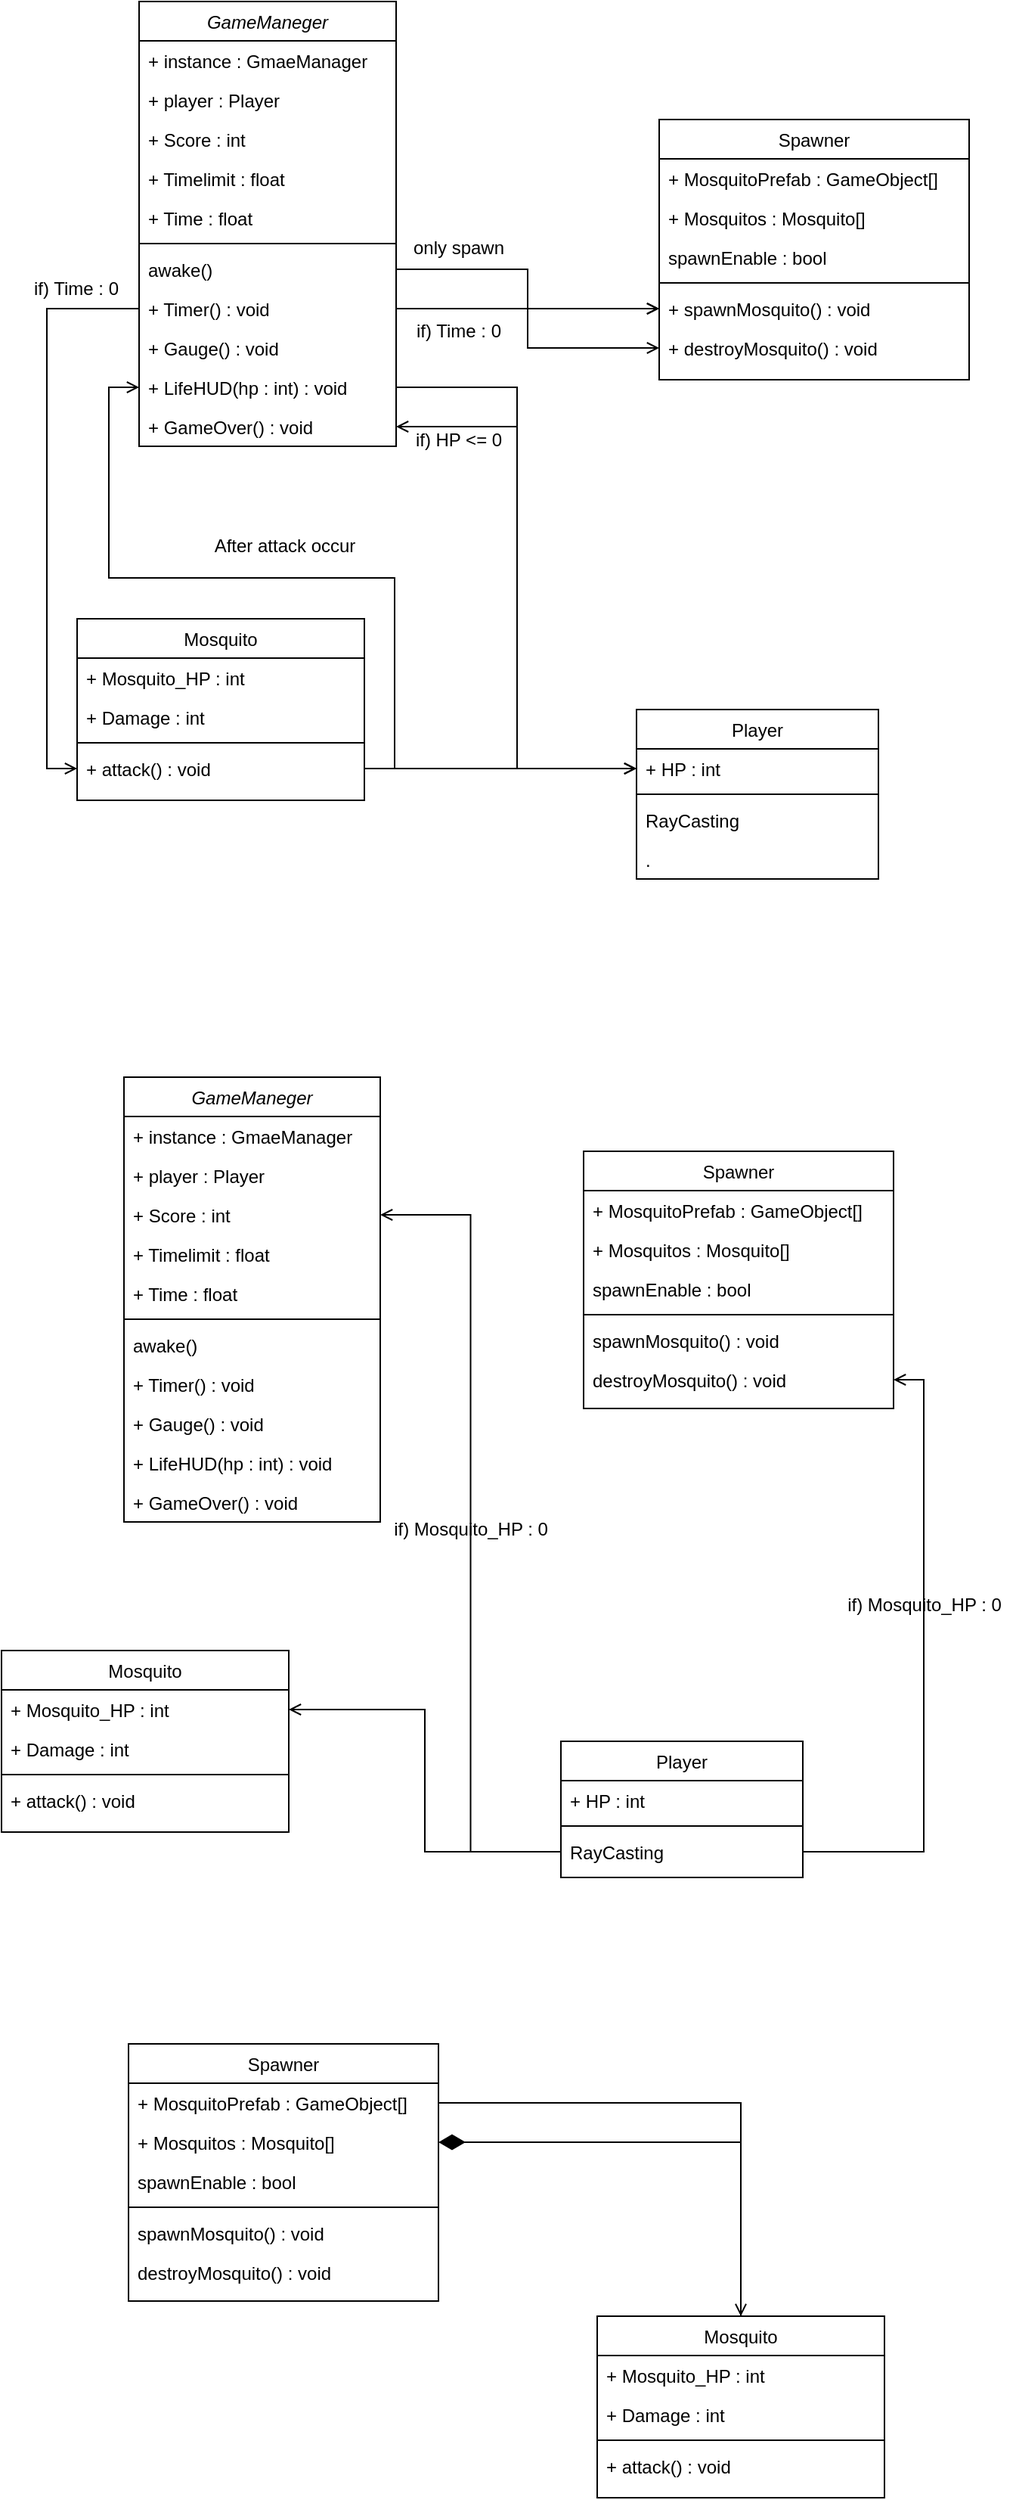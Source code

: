 <mxfile version="17.4.0" type="github"><diagram id="C5RBs43oDa-KdzZeNtuy" name="Page-1"><mxGraphModel dx="1422" dy="762" grid="1" gridSize="10" guides="1" tooltips="1" connect="1" arrows="1" fold="1" page="1" pageScale="1" pageWidth="827" pageHeight="1169" math="0" shadow="0"><root><mxCell id="WIyWlLk6GJQsqaUBKTNV-0"/><mxCell id="WIyWlLk6GJQsqaUBKTNV-1" parent="WIyWlLk6GJQsqaUBKTNV-0"/><mxCell id="zkfFHV4jXpPFQw0GAbJ--0" value="GameManeger" style="swimlane;fontStyle=2;align=center;verticalAlign=top;childLayout=stackLayout;horizontal=1;startSize=26;horizontalStack=0;resizeParent=1;resizeLast=0;collapsible=1;marginBottom=0;rounded=0;shadow=0;strokeWidth=1;" parent="WIyWlLk6GJQsqaUBKTNV-1" vertex="1"><mxGeometry x="170" y="30" width="170" height="294" as="geometry"><mxRectangle x="230" y="140" width="160" height="26" as="alternateBounds"/></mxGeometry></mxCell><mxCell id="zkfFHV4jXpPFQw0GAbJ--2" value="+ instance : GmaeManager" style="text;align=left;verticalAlign=top;spacingLeft=4;spacingRight=4;overflow=hidden;rotatable=0;points=[[0,0.5],[1,0.5]];portConstraint=eastwest;rounded=0;shadow=0;html=0;" parent="zkfFHV4jXpPFQw0GAbJ--0" vertex="1"><mxGeometry y="26" width="170" height="26" as="geometry"/></mxCell><mxCell id="zkfFHV4jXpPFQw0GAbJ--1" value="+ player : Player" style="text;align=left;verticalAlign=top;spacingLeft=4;spacingRight=4;overflow=hidden;rotatable=0;points=[[0,0.5],[1,0.5]];portConstraint=eastwest;" parent="zkfFHV4jXpPFQw0GAbJ--0" vertex="1"><mxGeometry y="52" width="170" height="26" as="geometry"/></mxCell><mxCell id="MOLbFyq7dGUoUQfIGK3o-103" value="+ Score : int " style="text;align=left;verticalAlign=top;spacingLeft=4;spacingRight=4;overflow=hidden;rotatable=0;points=[[0,0.5],[1,0.5]];portConstraint=eastwest;rounded=0;shadow=0;html=0;" parent="zkfFHV4jXpPFQw0GAbJ--0" vertex="1"><mxGeometry y="78" width="170" height="26" as="geometry"/></mxCell><mxCell id="zkfFHV4jXpPFQw0GAbJ--3" value="+ Timelimit : float" style="text;align=left;verticalAlign=top;spacingLeft=4;spacingRight=4;overflow=hidden;rotatable=0;points=[[0,0.5],[1,0.5]];portConstraint=eastwest;rounded=0;shadow=0;html=0;" parent="zkfFHV4jXpPFQw0GAbJ--0" vertex="1"><mxGeometry y="104" width="170" height="26" as="geometry"/></mxCell><mxCell id="MOLbFyq7dGUoUQfIGK3o-41" value="+ Time : float" style="text;align=left;verticalAlign=top;spacingLeft=4;spacingRight=4;overflow=hidden;rotatable=0;points=[[0,0.5],[1,0.5]];portConstraint=eastwest;rounded=0;shadow=0;html=0;" parent="zkfFHV4jXpPFQw0GAbJ--0" vertex="1"><mxGeometry y="130" width="170" height="26" as="geometry"/></mxCell><mxCell id="zkfFHV4jXpPFQw0GAbJ--4" value="" style="line;html=1;strokeWidth=1;align=left;verticalAlign=middle;spacingTop=-1;spacingLeft=3;spacingRight=3;rotatable=0;labelPosition=right;points=[];portConstraint=eastwest;" parent="zkfFHV4jXpPFQw0GAbJ--0" vertex="1"><mxGeometry y="156" width="170" height="8" as="geometry"/></mxCell><mxCell id="zkfFHV4jXpPFQw0GAbJ--5" value="awake() &#10;" style="text;align=left;verticalAlign=top;spacingLeft=4;spacingRight=4;overflow=hidden;rotatable=0;points=[[0,0.5],[1,0.5]];portConstraint=eastwest;" parent="zkfFHV4jXpPFQw0GAbJ--0" vertex="1"><mxGeometry y="164" width="170" height="26" as="geometry"/></mxCell><mxCell id="MOLbFyq7dGUoUQfIGK3o-20" value="+ Timer() : void" style="text;align=left;verticalAlign=top;spacingLeft=4;spacingRight=4;overflow=hidden;rotatable=0;points=[[0,0.5],[1,0.5]];portConstraint=eastwest;" parent="zkfFHV4jXpPFQw0GAbJ--0" vertex="1"><mxGeometry y="190" width="170" height="26" as="geometry"/></mxCell><mxCell id="MOLbFyq7dGUoUQfIGK3o-21" value="+ Gauge() : void" style="text;align=left;verticalAlign=top;spacingLeft=4;spacingRight=4;overflow=hidden;rotatable=0;points=[[0,0.5],[1,0.5]];portConstraint=eastwest;" parent="zkfFHV4jXpPFQw0GAbJ--0" vertex="1"><mxGeometry y="216" width="170" height="26" as="geometry"/></mxCell><mxCell id="MOLbFyq7dGUoUQfIGK3o-27" value="+ LifeHUD(hp : int) : void" style="text;align=left;verticalAlign=top;spacingLeft=4;spacingRight=4;overflow=hidden;rotatable=0;points=[[0,0.5],[1,0.5]];portConstraint=eastwest;" parent="zkfFHV4jXpPFQw0GAbJ--0" vertex="1"><mxGeometry y="242" width="170" height="26" as="geometry"/></mxCell><mxCell id="v73zAjJvmmrfz6vo2kGA-1" value="+ GameOver() : void" style="text;align=left;verticalAlign=top;spacingLeft=4;spacingRight=4;overflow=hidden;rotatable=0;points=[[0,0.5],[1,0.5]];portConstraint=eastwest;" parent="zkfFHV4jXpPFQw0GAbJ--0" vertex="1"><mxGeometry y="268" width="170" height="26" as="geometry"/></mxCell><mxCell id="zkfFHV4jXpPFQw0GAbJ--6" value="Player" style="swimlane;fontStyle=0;align=center;verticalAlign=top;childLayout=stackLayout;horizontal=1;startSize=26;horizontalStack=0;resizeParent=1;resizeLast=0;collapsible=1;marginBottom=0;rounded=0;shadow=0;strokeWidth=1;" parent="WIyWlLk6GJQsqaUBKTNV-1" vertex="1"><mxGeometry x="499" y="498" width="160" height="112" as="geometry"><mxRectangle x="130" y="380" width="160" height="26" as="alternateBounds"/></mxGeometry></mxCell><mxCell id="zkfFHV4jXpPFQw0GAbJ--7" value="+ HP : int" style="text;align=left;verticalAlign=top;spacingLeft=4;spacingRight=4;overflow=hidden;rotatable=0;points=[[0,0.5],[1,0.5]];portConstraint=eastwest;" parent="zkfFHV4jXpPFQw0GAbJ--6" vertex="1"><mxGeometry y="26" width="160" height="26" as="geometry"/></mxCell><mxCell id="zkfFHV4jXpPFQw0GAbJ--9" value="" style="line;html=1;strokeWidth=1;align=left;verticalAlign=middle;spacingTop=-1;spacingLeft=3;spacingRight=3;rotatable=0;labelPosition=right;points=[];portConstraint=eastwest;" parent="zkfFHV4jXpPFQw0GAbJ--6" vertex="1"><mxGeometry y="52" width="160" height="8" as="geometry"/></mxCell><mxCell id="zkfFHV4jXpPFQw0GAbJ--11" value="RayCasting" style="text;align=left;verticalAlign=top;spacingLeft=4;spacingRight=4;overflow=hidden;rotatable=0;points=[[0,0.5],[1,0.5]];portConstraint=eastwest;" parent="zkfFHV4jXpPFQw0GAbJ--6" vertex="1"><mxGeometry y="60" width="160" height="26" as="geometry"/></mxCell><mxCell id="MOLbFyq7dGUoUQfIGK3o-51" value="." style="text;align=left;verticalAlign=top;spacingLeft=4;spacingRight=4;overflow=hidden;rotatable=0;points=[[0,0.5],[1,0.5]];portConstraint=eastwest;" parent="zkfFHV4jXpPFQw0GAbJ--6" vertex="1"><mxGeometry y="86" width="160" height="26" as="geometry"/></mxCell><mxCell id="zkfFHV4jXpPFQw0GAbJ--13" value="Mosquito" style="swimlane;fontStyle=0;align=center;verticalAlign=top;childLayout=stackLayout;horizontal=1;startSize=26;horizontalStack=0;resizeParent=1;resizeLast=0;collapsible=1;marginBottom=0;rounded=0;shadow=0;strokeWidth=1;" parent="WIyWlLk6GJQsqaUBKTNV-1" vertex="1"><mxGeometry x="129" y="438" width="190" height="120" as="geometry"><mxRectangle x="340" y="380" width="170" height="26" as="alternateBounds"/></mxGeometry></mxCell><mxCell id="zkfFHV4jXpPFQw0GAbJ--14" value="+ Mosquito_HP : int" style="text;align=left;verticalAlign=top;spacingLeft=4;spacingRight=4;overflow=hidden;rotatable=0;points=[[0,0.5],[1,0.5]];portConstraint=eastwest;" parent="zkfFHV4jXpPFQw0GAbJ--13" vertex="1"><mxGeometry y="26" width="190" height="26" as="geometry"/></mxCell><mxCell id="MOLbFyq7dGUoUQfIGK3o-10" value="+ Damage : int" style="text;align=left;verticalAlign=top;spacingLeft=4;spacingRight=4;overflow=hidden;rotatable=0;points=[[0,0.5],[1,0.5]];portConstraint=eastwest;" parent="zkfFHV4jXpPFQw0GAbJ--13" vertex="1"><mxGeometry y="52" width="190" height="26" as="geometry"/></mxCell><mxCell id="zkfFHV4jXpPFQw0GAbJ--15" value="" style="line;html=1;strokeWidth=1;align=left;verticalAlign=middle;spacingTop=-1;spacingLeft=3;spacingRight=3;rotatable=0;labelPosition=right;points=[];portConstraint=eastwest;" parent="zkfFHV4jXpPFQw0GAbJ--13" vertex="1"><mxGeometry y="78" width="190" height="8" as="geometry"/></mxCell><mxCell id="MOLbFyq7dGUoUQfIGK3o-15" value="+ attack() : void" style="text;align=left;verticalAlign=top;spacingLeft=4;spacingRight=4;overflow=hidden;rotatable=0;points=[[0,0.5],[1,0.5]];portConstraint=eastwest;" parent="zkfFHV4jXpPFQw0GAbJ--13" vertex="1"><mxGeometry y="86" width="190" height="26" as="geometry"/></mxCell><mxCell id="zkfFHV4jXpPFQw0GAbJ--17" value="Spawner" style="swimlane;fontStyle=0;align=center;verticalAlign=top;childLayout=stackLayout;horizontal=1;startSize=26;horizontalStack=0;resizeParent=1;resizeLast=0;collapsible=1;marginBottom=0;rounded=0;shadow=0;strokeWidth=1;" parent="WIyWlLk6GJQsqaUBKTNV-1" vertex="1"><mxGeometry x="514" y="108" width="205" height="172" as="geometry"><mxRectangle x="550" y="140" width="160" height="26" as="alternateBounds"/></mxGeometry></mxCell><mxCell id="MOLbFyq7dGUoUQfIGK3o-25" value="+ MosquitoPrefab : GameObject[]" style="text;align=left;verticalAlign=top;spacingLeft=4;spacingRight=4;overflow=hidden;rotatable=0;points=[[0,0.5],[1,0.5]];portConstraint=eastwest;rounded=0;shadow=0;html=0;" parent="zkfFHV4jXpPFQw0GAbJ--17" vertex="1"><mxGeometry y="26" width="205" height="26" as="geometry"/></mxCell><mxCell id="zkfFHV4jXpPFQw0GAbJ--18" value="+ Mosquitos : Mosquito[]" style="text;align=left;verticalAlign=top;spacingLeft=4;spacingRight=4;overflow=hidden;rotatable=0;points=[[0,0.5],[1,0.5]];portConstraint=eastwest;" parent="zkfFHV4jXpPFQw0GAbJ--17" vertex="1"><mxGeometry y="52" width="205" height="26" as="geometry"/></mxCell><mxCell id="zkfFHV4jXpPFQw0GAbJ--19" value="spawnEnable : bool" style="text;align=left;verticalAlign=top;spacingLeft=4;spacingRight=4;overflow=hidden;rotatable=0;points=[[0,0.5],[1,0.5]];portConstraint=eastwest;rounded=0;shadow=0;html=0;" parent="zkfFHV4jXpPFQw0GAbJ--17" vertex="1"><mxGeometry y="78" width="205" height="26" as="geometry"/></mxCell><mxCell id="zkfFHV4jXpPFQw0GAbJ--23" value="" style="line;html=1;strokeWidth=1;align=left;verticalAlign=middle;spacingTop=-1;spacingLeft=3;spacingRight=3;rotatable=0;labelPosition=right;points=[];portConstraint=eastwest;" parent="zkfFHV4jXpPFQw0GAbJ--17" vertex="1"><mxGeometry y="104" width="205" height="8" as="geometry"/></mxCell><mxCell id="zkfFHV4jXpPFQw0GAbJ--24" value="+ spawnMosquito() : void" style="text;align=left;verticalAlign=top;spacingLeft=4;spacingRight=4;overflow=hidden;rotatable=0;points=[[0,0.5],[1,0.5]];portConstraint=eastwest;" parent="zkfFHV4jXpPFQw0GAbJ--17" vertex="1"><mxGeometry y="112" width="205" height="26" as="geometry"/></mxCell><mxCell id="MOLbFyq7dGUoUQfIGK3o-24" value="+ destroyMosquito() : void" style="text;align=left;verticalAlign=top;spacingLeft=4;spacingRight=4;overflow=hidden;rotatable=0;points=[[0,0.5],[1,0.5]];portConstraint=eastwest;" parent="zkfFHV4jXpPFQw0GAbJ--17" vertex="1"><mxGeometry y="138" width="205" height="26" as="geometry"/></mxCell><mxCell id="MOLbFyq7dGUoUQfIGK3o-33" style="edgeStyle=orthogonalEdgeStyle;rounded=0;orthogonalLoop=1;jettySize=auto;html=1;entryX=0;entryY=0.5;entryDx=0;entryDy=0;endArrow=open;endFill=0;" parent="WIyWlLk6GJQsqaUBKTNV-1" source="MOLbFyq7dGUoUQfIGK3o-20" target="MOLbFyq7dGUoUQfIGK3o-15" edge="1"><mxGeometry relative="1" as="geometry"/></mxCell><mxCell id="MOLbFyq7dGUoUQfIGK3o-35" style="edgeStyle=orthogonalEdgeStyle;rounded=0;orthogonalLoop=1;jettySize=auto;html=1;entryX=0;entryY=0.5;entryDx=0;entryDy=0;endArrow=open;endFill=0;" parent="WIyWlLk6GJQsqaUBKTNV-1" source="MOLbFyq7dGUoUQfIGK3o-15" target="zkfFHV4jXpPFQw0GAbJ--7" edge="1"><mxGeometry relative="1" as="geometry"/></mxCell><mxCell id="MOLbFyq7dGUoUQfIGK3o-38" value="if) Time : 0" style="text;html=1;align=center;verticalAlign=middle;resizable=0;points=[];autosize=1;strokeColor=none;fillColor=none;" parent="WIyWlLk6GJQsqaUBKTNV-1" vertex="1"><mxGeometry x="93" y="210" width="70" height="20" as="geometry"/></mxCell><mxCell id="MOLbFyq7dGUoUQfIGK3o-40" style="edgeStyle=orthogonalEdgeStyle;rounded=0;orthogonalLoop=1;jettySize=auto;html=1;endArrow=open;endFill=0;" parent="WIyWlLk6GJQsqaUBKTNV-1" source="MOLbFyq7dGUoUQfIGK3o-27" target="zkfFHV4jXpPFQw0GAbJ--7" edge="1"><mxGeometry relative="1" as="geometry"><Array as="points"><mxPoint x="420" y="285"/><mxPoint x="420" y="537"/></Array></mxGeometry></mxCell><mxCell id="MOLbFyq7dGUoUQfIGK3o-42" style="edgeStyle=orthogonalEdgeStyle;rounded=0;orthogonalLoop=1;jettySize=auto;html=1;endArrow=open;endFill=0;" parent="WIyWlLk6GJQsqaUBKTNV-1" source="MOLbFyq7dGUoUQfIGK3o-20" target="zkfFHV4jXpPFQw0GAbJ--24" edge="1"><mxGeometry relative="1" as="geometry"/></mxCell><mxCell id="MOLbFyq7dGUoUQfIGK3o-43" value="if) Time : 0" style="text;html=1;align=center;verticalAlign=middle;resizable=0;points=[];autosize=1;strokeColor=none;fillColor=none;" parent="WIyWlLk6GJQsqaUBKTNV-1" vertex="1"><mxGeometry x="346" y="238" width="70" height="20" as="geometry"/></mxCell><mxCell id="MOLbFyq7dGUoUQfIGK3o-44" value="After attack occur" style="text;html=1;align=center;verticalAlign=middle;resizable=0;points=[];autosize=1;strokeColor=none;fillColor=none;" parent="WIyWlLk6GJQsqaUBKTNV-1" vertex="1"><mxGeometry x="210.5" y="380" width="110" height="20" as="geometry"/></mxCell><mxCell id="MOLbFyq7dGUoUQfIGK3o-46" style="edgeStyle=orthogonalEdgeStyle;rounded=0;orthogonalLoop=1;jettySize=auto;html=1;endArrow=open;endFill=0;" parent="WIyWlLk6GJQsqaUBKTNV-1" source="MOLbFyq7dGUoUQfIGK3o-15" target="MOLbFyq7dGUoUQfIGK3o-27" edge="1"><mxGeometry relative="1" as="geometry"/></mxCell><mxCell id="MOLbFyq7dGUoUQfIGK3o-55" value="GameManeger" style="swimlane;fontStyle=2;align=center;verticalAlign=top;childLayout=stackLayout;horizontal=1;startSize=26;horizontalStack=0;resizeParent=1;resizeLast=0;collapsible=1;marginBottom=0;rounded=0;shadow=0;strokeWidth=1;" parent="WIyWlLk6GJQsqaUBKTNV-1" vertex="1"><mxGeometry x="160" y="741" width="169.5" height="294" as="geometry"><mxRectangle x="230" y="140" width="160" height="26" as="alternateBounds"/></mxGeometry></mxCell><mxCell id="MOLbFyq7dGUoUQfIGK3o-105" value="+ instance : GmaeManager" style="text;align=left;verticalAlign=top;spacingLeft=4;spacingRight=4;overflow=hidden;rotatable=0;points=[[0,0.5],[1,0.5]];portConstraint=eastwest;rounded=0;shadow=0;html=0;" parent="MOLbFyq7dGUoUQfIGK3o-55" vertex="1"><mxGeometry y="26" width="169.5" height="26" as="geometry"/></mxCell><mxCell id="MOLbFyq7dGUoUQfIGK3o-56" value="+ player : Player" style="text;align=left;verticalAlign=top;spacingLeft=4;spacingRight=4;overflow=hidden;rotatable=0;points=[[0,0.5],[1,0.5]];portConstraint=eastwest;" parent="MOLbFyq7dGUoUQfIGK3o-55" vertex="1"><mxGeometry y="52" width="169.5" height="26" as="geometry"/></mxCell><mxCell id="MOLbFyq7dGUoUQfIGK3o-57" value="+ Score : int " style="text;align=left;verticalAlign=top;spacingLeft=4;spacingRight=4;overflow=hidden;rotatable=0;points=[[0,0.5],[1,0.5]];portConstraint=eastwest;rounded=0;shadow=0;html=0;" parent="MOLbFyq7dGUoUQfIGK3o-55" vertex="1"><mxGeometry y="78" width="169.5" height="26" as="geometry"/></mxCell><mxCell id="MOLbFyq7dGUoUQfIGK3o-58" value="+ Timelimit : float" style="text;align=left;verticalAlign=top;spacingLeft=4;spacingRight=4;overflow=hidden;rotatable=0;points=[[0,0.5],[1,0.5]];portConstraint=eastwest;rounded=0;shadow=0;html=0;" parent="MOLbFyq7dGUoUQfIGK3o-55" vertex="1"><mxGeometry y="104" width="169.5" height="26" as="geometry"/></mxCell><mxCell id="MOLbFyq7dGUoUQfIGK3o-59" value="+ Time : float" style="text;align=left;verticalAlign=top;spacingLeft=4;spacingRight=4;overflow=hidden;rotatable=0;points=[[0,0.5],[1,0.5]];portConstraint=eastwest;rounded=0;shadow=0;html=0;" parent="MOLbFyq7dGUoUQfIGK3o-55" vertex="1"><mxGeometry y="130" width="169.5" height="26" as="geometry"/></mxCell><mxCell id="MOLbFyq7dGUoUQfIGK3o-60" value="" style="line;html=1;strokeWidth=1;align=left;verticalAlign=middle;spacingTop=-1;spacingLeft=3;spacingRight=3;rotatable=0;labelPosition=right;points=[];portConstraint=eastwest;" parent="MOLbFyq7dGUoUQfIGK3o-55" vertex="1"><mxGeometry y="156" width="169.5" height="8" as="geometry"/></mxCell><mxCell id="MOLbFyq7dGUoUQfIGK3o-61" value="awake() &#10;" style="text;align=left;verticalAlign=top;spacingLeft=4;spacingRight=4;overflow=hidden;rotatable=0;points=[[0,0.5],[1,0.5]];portConstraint=eastwest;" parent="MOLbFyq7dGUoUQfIGK3o-55" vertex="1"><mxGeometry y="164" width="169.5" height="26" as="geometry"/></mxCell><mxCell id="MOLbFyq7dGUoUQfIGK3o-62" value="+ Timer() : void" style="text;align=left;verticalAlign=top;spacingLeft=4;spacingRight=4;overflow=hidden;rotatable=0;points=[[0,0.5],[1,0.5]];portConstraint=eastwest;" parent="MOLbFyq7dGUoUQfIGK3o-55" vertex="1"><mxGeometry y="190" width="169.5" height="26" as="geometry"/></mxCell><mxCell id="MOLbFyq7dGUoUQfIGK3o-63" value="+ Gauge() : void" style="text;align=left;verticalAlign=top;spacingLeft=4;spacingRight=4;overflow=hidden;rotatable=0;points=[[0,0.5],[1,0.5]];portConstraint=eastwest;" parent="MOLbFyq7dGUoUQfIGK3o-55" vertex="1"><mxGeometry y="216" width="169.5" height="26" as="geometry"/></mxCell><mxCell id="MOLbFyq7dGUoUQfIGK3o-64" value="+ LifeHUD(hp : int) : void" style="text;align=left;verticalAlign=top;spacingLeft=4;spacingRight=4;overflow=hidden;rotatable=0;points=[[0,0.5],[1,0.5]];portConstraint=eastwest;" parent="MOLbFyq7dGUoUQfIGK3o-55" vertex="1"><mxGeometry y="242" width="169.5" height="26" as="geometry"/></mxCell><mxCell id="v73zAjJvmmrfz6vo2kGA-5" value="+ GameOver() : void" style="text;align=left;verticalAlign=top;spacingLeft=4;spacingRight=4;overflow=hidden;rotatable=0;points=[[0,0.5],[1,0.5]];portConstraint=eastwest;" parent="MOLbFyq7dGUoUQfIGK3o-55" vertex="1"><mxGeometry y="268" width="169.5" height="26" as="geometry"/></mxCell><mxCell id="MOLbFyq7dGUoUQfIGK3o-65" value="Player" style="swimlane;fontStyle=0;align=center;verticalAlign=top;childLayout=stackLayout;horizontal=1;startSize=26;horizontalStack=0;resizeParent=1;resizeLast=0;collapsible=1;marginBottom=0;rounded=0;shadow=0;strokeWidth=1;" parent="WIyWlLk6GJQsqaUBKTNV-1" vertex="1"><mxGeometry x="449" y="1180" width="160" height="90" as="geometry"><mxRectangle x="130" y="380" width="160" height="26" as="alternateBounds"/></mxGeometry></mxCell><mxCell id="MOLbFyq7dGUoUQfIGK3o-66" value="+ HP : int" style="text;align=left;verticalAlign=top;spacingLeft=4;spacingRight=4;overflow=hidden;rotatable=0;points=[[0,0.5],[1,0.5]];portConstraint=eastwest;" parent="MOLbFyq7dGUoUQfIGK3o-65" vertex="1"><mxGeometry y="26" width="160" height="26" as="geometry"/></mxCell><mxCell id="MOLbFyq7dGUoUQfIGK3o-67" value="" style="line;html=1;strokeWidth=1;align=left;verticalAlign=middle;spacingTop=-1;spacingLeft=3;spacingRight=3;rotatable=0;labelPosition=right;points=[];portConstraint=eastwest;" parent="MOLbFyq7dGUoUQfIGK3o-65" vertex="1"><mxGeometry y="52" width="160" height="8" as="geometry"/></mxCell><mxCell id="MOLbFyq7dGUoUQfIGK3o-68" value="RayCasting" style="text;align=left;verticalAlign=top;spacingLeft=4;spacingRight=4;overflow=hidden;rotatable=0;points=[[0,0.5],[1,0.5]];portConstraint=eastwest;" parent="MOLbFyq7dGUoUQfIGK3o-65" vertex="1"><mxGeometry y="60" width="160" height="26" as="geometry"/></mxCell><mxCell id="MOLbFyq7dGUoUQfIGK3o-70" value="Mosquito" style="swimlane;fontStyle=0;align=center;verticalAlign=top;childLayout=stackLayout;horizontal=1;startSize=26;horizontalStack=0;resizeParent=1;resizeLast=0;collapsible=1;marginBottom=0;rounded=0;shadow=0;strokeWidth=1;" parent="WIyWlLk6GJQsqaUBKTNV-1" vertex="1"><mxGeometry x="79" y="1120" width="190" height="120" as="geometry"><mxRectangle x="340" y="380" width="170" height="26" as="alternateBounds"/></mxGeometry></mxCell><mxCell id="MOLbFyq7dGUoUQfIGK3o-71" value="+ Mosquito_HP : int" style="text;align=left;verticalAlign=top;spacingLeft=4;spacingRight=4;overflow=hidden;rotatable=0;points=[[0,0.5],[1,0.5]];portConstraint=eastwest;" parent="MOLbFyq7dGUoUQfIGK3o-70" vertex="1"><mxGeometry y="26" width="190" height="26" as="geometry"/></mxCell><mxCell id="MOLbFyq7dGUoUQfIGK3o-72" value="+ Damage : int" style="text;align=left;verticalAlign=top;spacingLeft=4;spacingRight=4;overflow=hidden;rotatable=0;points=[[0,0.5],[1,0.5]];portConstraint=eastwest;" parent="MOLbFyq7dGUoUQfIGK3o-70" vertex="1"><mxGeometry y="52" width="190" height="26" as="geometry"/></mxCell><mxCell id="MOLbFyq7dGUoUQfIGK3o-73" value="" style="line;html=1;strokeWidth=1;align=left;verticalAlign=middle;spacingTop=-1;spacingLeft=3;spacingRight=3;rotatable=0;labelPosition=right;points=[];portConstraint=eastwest;" parent="MOLbFyq7dGUoUQfIGK3o-70" vertex="1"><mxGeometry y="78" width="190" height="8" as="geometry"/></mxCell><mxCell id="MOLbFyq7dGUoUQfIGK3o-74" value="+ attack() : void" style="text;align=left;verticalAlign=top;spacingLeft=4;spacingRight=4;overflow=hidden;rotatable=0;points=[[0,0.5],[1,0.5]];portConstraint=eastwest;" parent="MOLbFyq7dGUoUQfIGK3o-70" vertex="1"><mxGeometry y="86" width="190" height="26" as="geometry"/></mxCell><mxCell id="MOLbFyq7dGUoUQfIGK3o-75" value="Spawner" style="swimlane;fontStyle=0;align=center;verticalAlign=top;childLayout=stackLayout;horizontal=1;startSize=26;horizontalStack=0;resizeParent=1;resizeLast=0;collapsible=1;marginBottom=0;rounded=0;shadow=0;strokeWidth=1;" parent="WIyWlLk6GJQsqaUBKTNV-1" vertex="1"><mxGeometry x="464" y="790" width="205" height="170" as="geometry"><mxRectangle x="550" y="140" width="160" height="26" as="alternateBounds"/></mxGeometry></mxCell><mxCell id="MOLbFyq7dGUoUQfIGK3o-76" value="+ MosquitoPrefab : GameObject[]" style="text;align=left;verticalAlign=top;spacingLeft=4;spacingRight=4;overflow=hidden;rotatable=0;points=[[0,0.5],[1,0.5]];portConstraint=eastwest;rounded=0;shadow=0;html=0;" parent="MOLbFyq7dGUoUQfIGK3o-75" vertex="1"><mxGeometry y="26" width="205" height="26" as="geometry"/></mxCell><mxCell id="MOLbFyq7dGUoUQfIGK3o-77" value="+ Mosquitos : Mosquito[]" style="text;align=left;verticalAlign=top;spacingLeft=4;spacingRight=4;overflow=hidden;rotatable=0;points=[[0,0.5],[1,0.5]];portConstraint=eastwest;" parent="MOLbFyq7dGUoUQfIGK3o-75" vertex="1"><mxGeometry y="52" width="205" height="26" as="geometry"/></mxCell><mxCell id="MOLbFyq7dGUoUQfIGK3o-78" value="spawnEnable : bool" style="text;align=left;verticalAlign=top;spacingLeft=4;spacingRight=4;overflow=hidden;rotatable=0;points=[[0,0.5],[1,0.5]];portConstraint=eastwest;rounded=0;shadow=0;html=0;" parent="MOLbFyq7dGUoUQfIGK3o-75" vertex="1"><mxGeometry y="78" width="205" height="26" as="geometry"/></mxCell><mxCell id="MOLbFyq7dGUoUQfIGK3o-79" value="" style="line;html=1;strokeWidth=1;align=left;verticalAlign=middle;spacingTop=-1;spacingLeft=3;spacingRight=3;rotatable=0;labelPosition=right;points=[];portConstraint=eastwest;" parent="MOLbFyq7dGUoUQfIGK3o-75" vertex="1"><mxGeometry y="104" width="205" height="8" as="geometry"/></mxCell><mxCell id="MOLbFyq7dGUoUQfIGK3o-80" value="spawnMosquito() : void" style="text;align=left;verticalAlign=top;spacingLeft=4;spacingRight=4;overflow=hidden;rotatable=0;points=[[0,0.5],[1,0.5]];portConstraint=eastwest;" parent="MOLbFyq7dGUoUQfIGK3o-75" vertex="1"><mxGeometry y="112" width="205" height="26" as="geometry"/></mxCell><mxCell id="MOLbFyq7dGUoUQfIGK3o-81" value="destroyMosquito() : void" style="text;align=left;verticalAlign=top;spacingLeft=4;spacingRight=4;overflow=hidden;rotatable=0;points=[[0,0.5],[1,0.5]];portConstraint=eastwest;" parent="MOLbFyq7dGUoUQfIGK3o-75" vertex="1"><mxGeometry y="138" width="205" height="26" as="geometry"/></mxCell><mxCell id="MOLbFyq7dGUoUQfIGK3o-91" value="if) Mosquito_HP : 0" style="text;html=1;align=center;verticalAlign=middle;resizable=0;points=[];autosize=1;strokeColor=none;fillColor=none;" parent="WIyWlLk6GJQsqaUBKTNV-1" vertex="1"><mxGeometry x="629" y="1080" width="120" height="20" as="geometry"/></mxCell><mxCell id="MOLbFyq7dGUoUQfIGK3o-93" style="edgeStyle=orthogonalEdgeStyle;rounded=0;orthogonalLoop=1;jettySize=auto;html=1;entryX=1;entryY=0.5;entryDx=0;entryDy=0;endArrow=open;endFill=0;" parent="WIyWlLk6GJQsqaUBKTNV-1" source="MOLbFyq7dGUoUQfIGK3o-68" target="MOLbFyq7dGUoUQfIGK3o-81" edge="1"><mxGeometry relative="1" as="geometry"/></mxCell><mxCell id="MOLbFyq7dGUoUQfIGK3o-94" style="edgeStyle=orthogonalEdgeStyle;rounded=0;orthogonalLoop=1;jettySize=auto;html=1;entryX=1;entryY=0.5;entryDx=0;entryDy=0;endArrow=open;endFill=0;" parent="WIyWlLk6GJQsqaUBKTNV-1" source="MOLbFyq7dGUoUQfIGK3o-68" target="MOLbFyq7dGUoUQfIGK3o-71" edge="1"><mxGeometry relative="1" as="geometry"/></mxCell><mxCell id="MOLbFyq7dGUoUQfIGK3o-95" style="edgeStyle=orthogonalEdgeStyle;rounded=0;orthogonalLoop=1;jettySize=auto;html=1;entryX=1;entryY=0.5;entryDx=0;entryDy=0;endArrow=open;endFill=0;" parent="WIyWlLk6GJQsqaUBKTNV-1" source="MOLbFyq7dGUoUQfIGK3o-68" target="MOLbFyq7dGUoUQfIGK3o-57" edge="1"><mxGeometry relative="1" as="geometry"/></mxCell><mxCell id="MOLbFyq7dGUoUQfIGK3o-96" value="if) Mosquito_HP : 0" style="text;html=1;align=center;verticalAlign=middle;resizable=0;points=[];autosize=1;strokeColor=none;fillColor=none;" parent="WIyWlLk6GJQsqaUBKTNV-1" vertex="1"><mxGeometry x="329" y="1030" width="120" height="20" as="geometry"/></mxCell><mxCell id="MOLbFyq7dGUoUQfIGK3o-98" style="edgeStyle=orthogonalEdgeStyle;rounded=0;orthogonalLoop=1;jettySize=auto;html=1;entryX=0;entryY=0.5;entryDx=0;entryDy=0;endArrow=open;endFill=0;" parent="WIyWlLk6GJQsqaUBKTNV-1" source="MOLbFyq7dGUoUQfIGK3o-20" target="MOLbFyq7dGUoUQfIGK3o-24" edge="1"><mxGeometry relative="1" as="geometry"/></mxCell><mxCell id="MOLbFyq7dGUoUQfIGK3o-99" style="edgeStyle=orthogonalEdgeStyle;rounded=0;orthogonalLoop=1;jettySize=auto;html=1;endArrow=open;endFill=0;" parent="WIyWlLk6GJQsqaUBKTNV-1" source="zkfFHV4jXpPFQw0GAbJ--5" target="zkfFHV4jXpPFQw0GAbJ--24" edge="1"><mxGeometry relative="1" as="geometry"><mxPoint x="460" y="178" as="targetPoint"/></mxGeometry></mxCell><mxCell id="MOLbFyq7dGUoUQfIGK3o-101" value="only spawn" style="text;html=1;align=center;verticalAlign=middle;resizable=0;points=[];autosize=1;strokeColor=none;fillColor=none;" parent="WIyWlLk6GJQsqaUBKTNV-1" vertex="1"><mxGeometry x="341" y="183" width="80" height="20" as="geometry"/></mxCell><mxCell id="MOLbFyq7dGUoUQfIGK3o-107" value="Spawner" style="swimlane;fontStyle=0;align=center;verticalAlign=top;childLayout=stackLayout;horizontal=1;startSize=26;horizontalStack=0;resizeParent=1;resizeLast=0;collapsible=1;marginBottom=0;rounded=0;shadow=0;strokeWidth=1;" parent="WIyWlLk6GJQsqaUBKTNV-1" vertex="1"><mxGeometry x="163" y="1380" width="205" height="170" as="geometry"><mxRectangle x="550" y="140" width="160" height="26" as="alternateBounds"/></mxGeometry></mxCell><mxCell id="MOLbFyq7dGUoUQfIGK3o-108" value="+ MosquitoPrefab : GameObject[]" style="text;align=left;verticalAlign=top;spacingLeft=4;spacingRight=4;overflow=hidden;rotatable=0;points=[[0,0.5],[1,0.5]];portConstraint=eastwest;rounded=0;shadow=0;html=0;" parent="MOLbFyq7dGUoUQfIGK3o-107" vertex="1"><mxGeometry y="26" width="205" height="26" as="geometry"/></mxCell><mxCell id="MOLbFyq7dGUoUQfIGK3o-109" value="+ Mosquitos : Mosquito[]" style="text;align=left;verticalAlign=top;spacingLeft=4;spacingRight=4;overflow=hidden;rotatable=0;points=[[0,0.5],[1,0.5]];portConstraint=eastwest;" parent="MOLbFyq7dGUoUQfIGK3o-107" vertex="1"><mxGeometry y="52" width="205" height="26" as="geometry"/></mxCell><mxCell id="MOLbFyq7dGUoUQfIGK3o-110" value="spawnEnable : bool" style="text;align=left;verticalAlign=top;spacingLeft=4;spacingRight=4;overflow=hidden;rotatable=0;points=[[0,0.5],[1,0.5]];portConstraint=eastwest;rounded=0;shadow=0;html=0;" parent="MOLbFyq7dGUoUQfIGK3o-107" vertex="1"><mxGeometry y="78" width="205" height="26" as="geometry"/></mxCell><mxCell id="MOLbFyq7dGUoUQfIGK3o-111" value="" style="line;html=1;strokeWidth=1;align=left;verticalAlign=middle;spacingTop=-1;spacingLeft=3;spacingRight=3;rotatable=0;labelPosition=right;points=[];portConstraint=eastwest;" parent="MOLbFyq7dGUoUQfIGK3o-107" vertex="1"><mxGeometry y="104" width="205" height="8" as="geometry"/></mxCell><mxCell id="MOLbFyq7dGUoUQfIGK3o-112" value="spawnMosquito() : void" style="text;align=left;verticalAlign=top;spacingLeft=4;spacingRight=4;overflow=hidden;rotatable=0;points=[[0,0.5],[1,0.5]];portConstraint=eastwest;" parent="MOLbFyq7dGUoUQfIGK3o-107" vertex="1"><mxGeometry y="112" width="205" height="26" as="geometry"/></mxCell><mxCell id="MOLbFyq7dGUoUQfIGK3o-113" value="destroyMosquito() : void" style="text;align=left;verticalAlign=top;spacingLeft=4;spacingRight=4;overflow=hidden;rotatable=0;points=[[0,0.5],[1,0.5]];portConstraint=eastwest;" parent="MOLbFyq7dGUoUQfIGK3o-107" vertex="1"><mxGeometry y="138" width="205" height="26" as="geometry"/></mxCell><mxCell id="MOLbFyq7dGUoUQfIGK3o-119" style="edgeStyle=orthogonalEdgeStyle;rounded=0;orthogonalLoop=1;jettySize=auto;html=1;entryX=1;entryY=0.5;entryDx=0;entryDy=0;endArrow=diamondThin;endFill=1;strokeWidth=1;endSize=15;" parent="WIyWlLk6GJQsqaUBKTNV-1" source="MOLbFyq7dGUoUQfIGK3o-114" target="MOLbFyq7dGUoUQfIGK3o-109" edge="1"><mxGeometry relative="1" as="geometry"/></mxCell><mxCell id="MOLbFyq7dGUoUQfIGK3o-114" value="Mosquito" style="swimlane;fontStyle=0;align=center;verticalAlign=top;childLayout=stackLayout;horizontal=1;startSize=26;horizontalStack=0;resizeParent=1;resizeLast=0;collapsible=1;marginBottom=0;rounded=0;shadow=0;strokeWidth=1;" parent="WIyWlLk6GJQsqaUBKTNV-1" vertex="1"><mxGeometry x="473" y="1560" width="190" height="120" as="geometry"><mxRectangle x="340" y="380" width="170" height="26" as="alternateBounds"/></mxGeometry></mxCell><mxCell id="MOLbFyq7dGUoUQfIGK3o-115" value="+ Mosquito_HP : int" style="text;align=left;verticalAlign=top;spacingLeft=4;spacingRight=4;overflow=hidden;rotatable=0;points=[[0,0.5],[1,0.5]];portConstraint=eastwest;" parent="MOLbFyq7dGUoUQfIGK3o-114" vertex="1"><mxGeometry y="26" width="190" height="26" as="geometry"/></mxCell><mxCell id="MOLbFyq7dGUoUQfIGK3o-116" value="+ Damage : int" style="text;align=left;verticalAlign=top;spacingLeft=4;spacingRight=4;overflow=hidden;rotatable=0;points=[[0,0.5],[1,0.5]];portConstraint=eastwest;" parent="MOLbFyq7dGUoUQfIGK3o-114" vertex="1"><mxGeometry y="52" width="190" height="26" as="geometry"/></mxCell><mxCell id="MOLbFyq7dGUoUQfIGK3o-117" value="" style="line;html=1;strokeWidth=1;align=left;verticalAlign=middle;spacingTop=-1;spacingLeft=3;spacingRight=3;rotatable=0;labelPosition=right;points=[];portConstraint=eastwest;" parent="MOLbFyq7dGUoUQfIGK3o-114" vertex="1"><mxGeometry y="78" width="190" height="8" as="geometry"/></mxCell><mxCell id="MOLbFyq7dGUoUQfIGK3o-118" value="+ attack() : void" style="text;align=left;verticalAlign=top;spacingLeft=4;spacingRight=4;overflow=hidden;rotatable=0;points=[[0,0.5],[1,0.5]];portConstraint=eastwest;" parent="MOLbFyq7dGUoUQfIGK3o-114" vertex="1"><mxGeometry y="86" width="190" height="26" as="geometry"/></mxCell><mxCell id="MOLbFyq7dGUoUQfIGK3o-120" style="edgeStyle=orthogonalEdgeStyle;rounded=0;orthogonalLoop=1;jettySize=auto;html=1;entryX=0.5;entryY=0;entryDx=0;entryDy=0;endArrow=open;endFill=0;strokeWidth=1;exitX=1;exitY=0.5;exitDx=0;exitDy=0;" parent="WIyWlLk6GJQsqaUBKTNV-1" source="MOLbFyq7dGUoUQfIGK3o-108" target="MOLbFyq7dGUoUQfIGK3o-114" edge="1"><mxGeometry relative="1" as="geometry"/></mxCell><mxCell id="v73zAjJvmmrfz6vo2kGA-3" style="edgeStyle=orthogonalEdgeStyle;rounded=0;orthogonalLoop=1;jettySize=auto;html=1;exitX=1;exitY=0.5;exitDx=0;exitDy=0;endArrow=none;endFill=0;strokeWidth=1;startArrow=open;startFill=0;" parent="WIyWlLk6GJQsqaUBKTNV-1" source="v73zAjJvmmrfz6vo2kGA-1" edge="1"><mxGeometry relative="1" as="geometry"><mxPoint x="420" y="311" as="targetPoint"/></mxGeometry></mxCell><mxCell id="v73zAjJvmmrfz6vo2kGA-4" value="if) HP &amp;lt;= 0" style="text;html=1;align=center;verticalAlign=middle;resizable=0;points=[];autosize=1;strokeColor=none;fillColor=none;" parent="WIyWlLk6GJQsqaUBKTNV-1" vertex="1"><mxGeometry x="346" y="310" width="70" height="20" as="geometry"/></mxCell></root></mxGraphModel></diagram></mxfile>